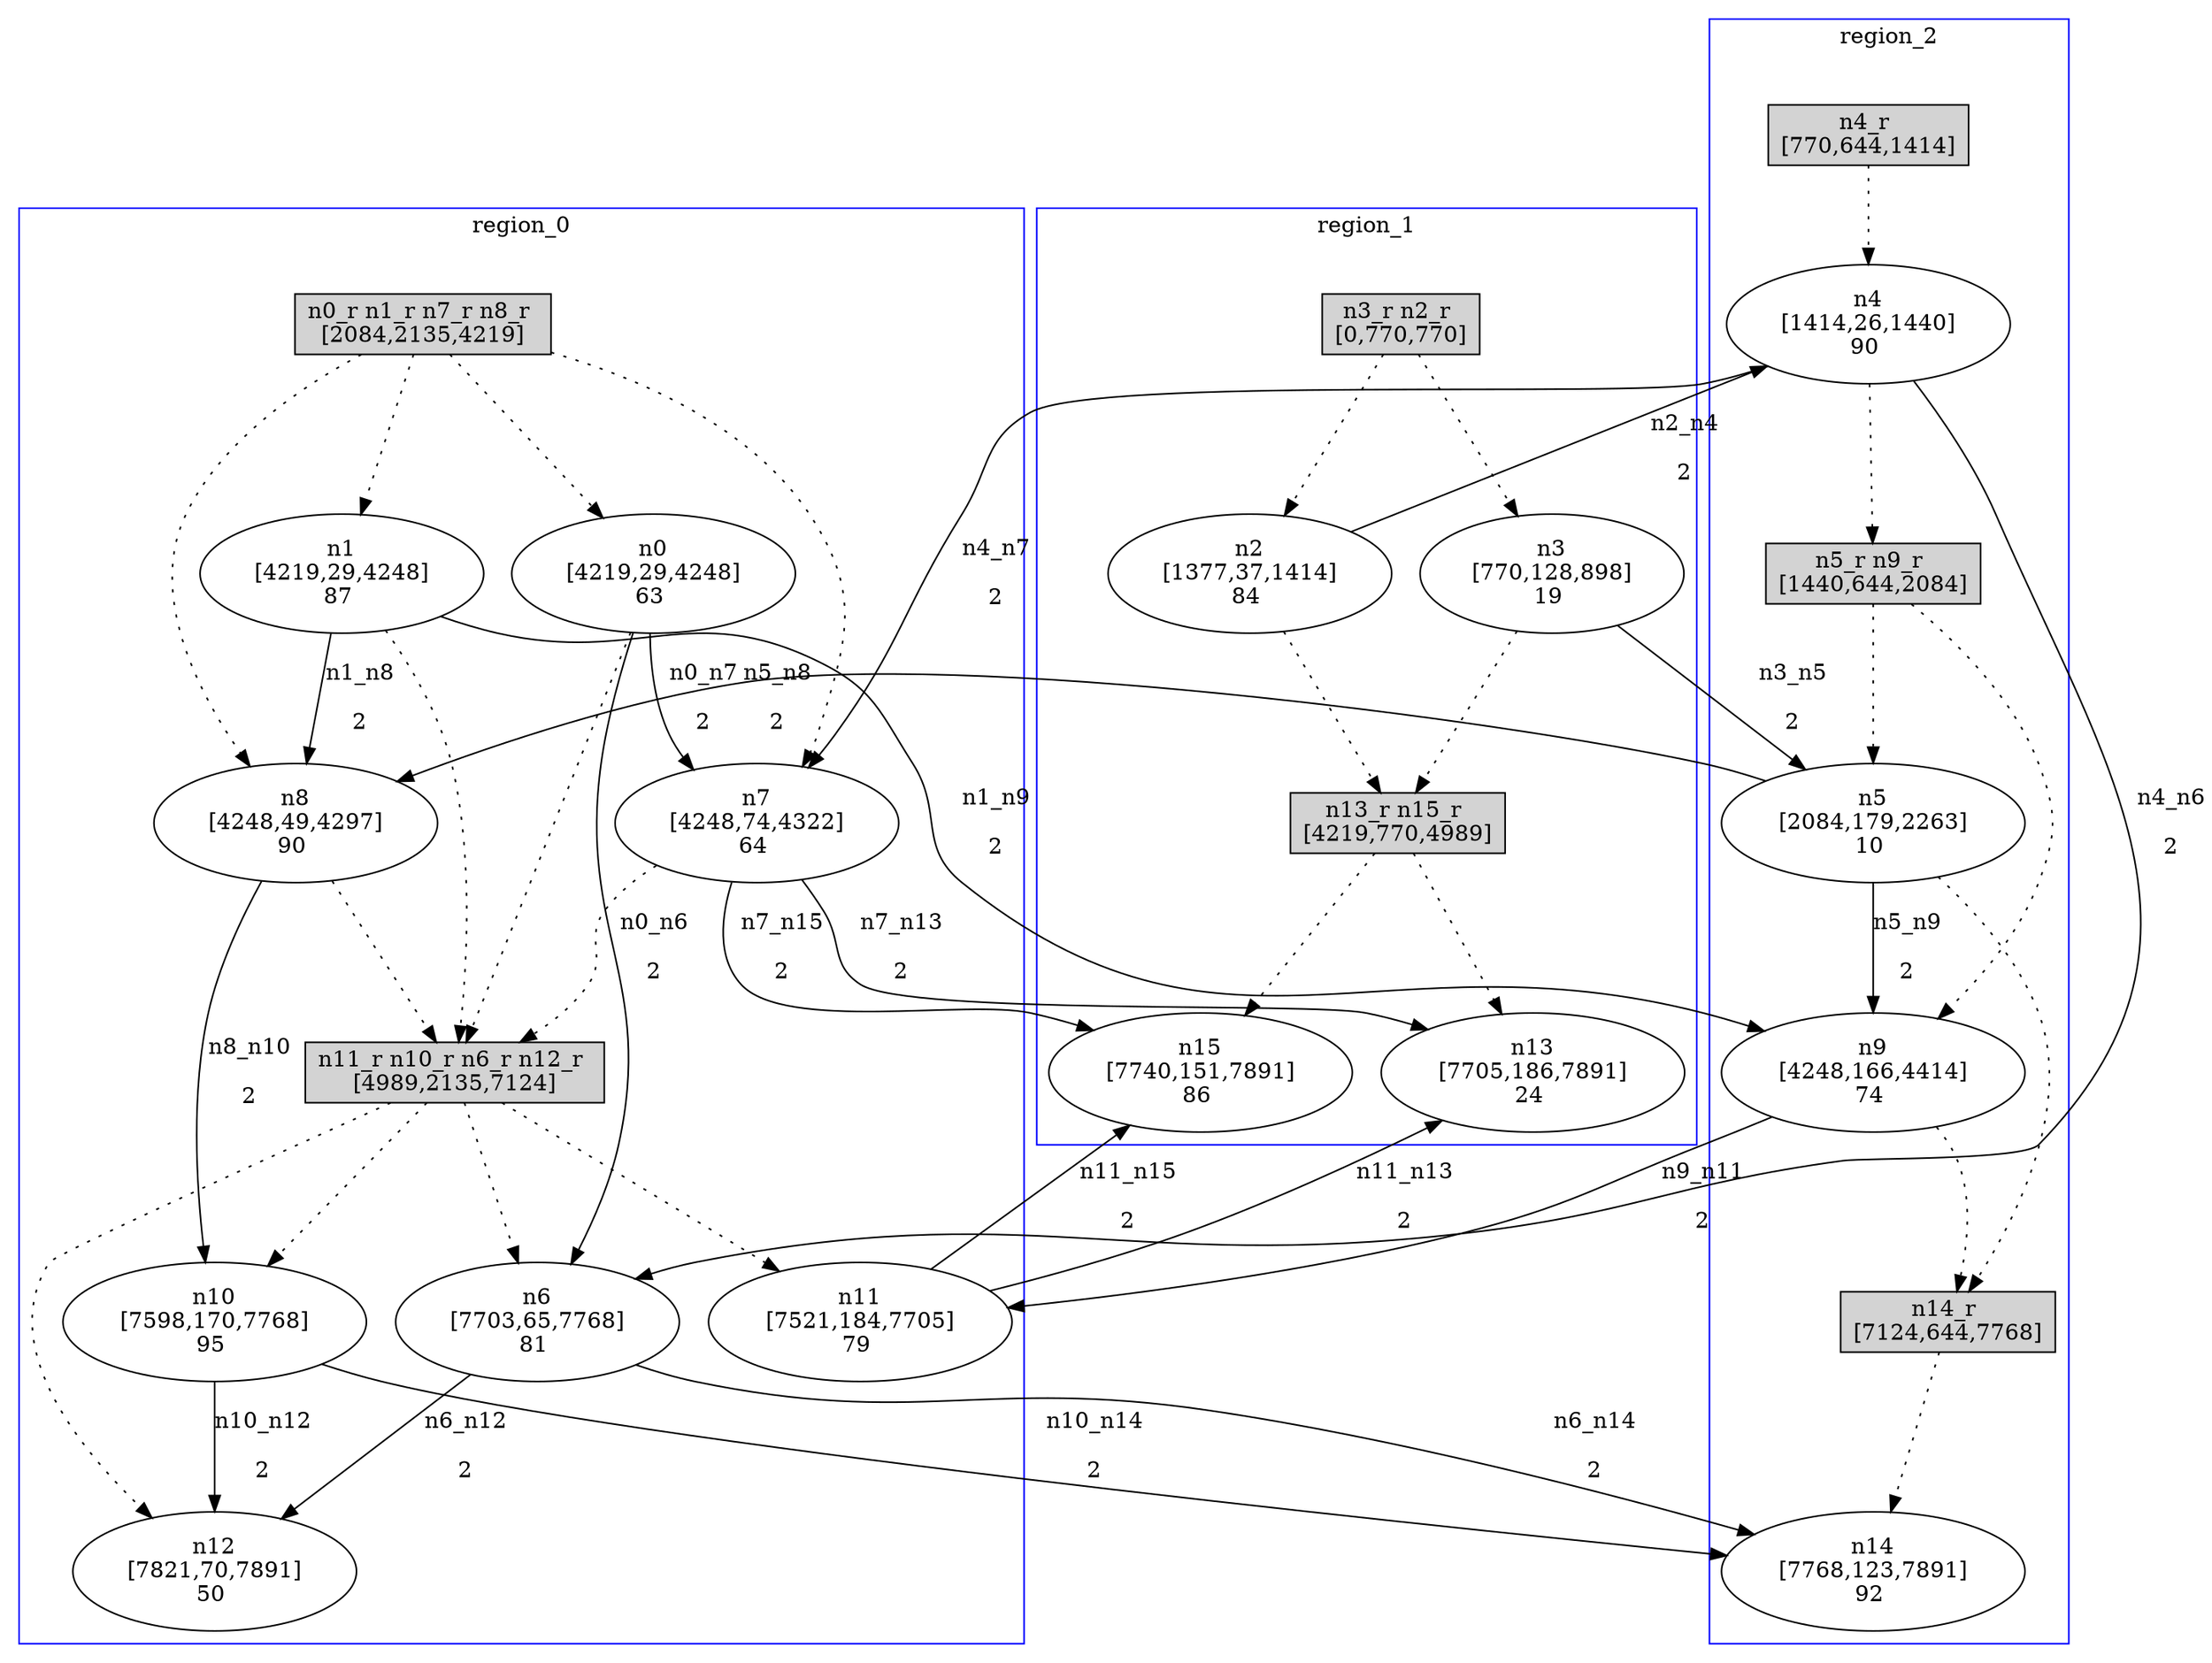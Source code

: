 //3-LSsolveMIPnSolStatus 9.
//4-SL 7891.
//5-LSsolveMIPsolveTime(double) 1800.03.
//6-reconfigurateNum(int) 7.
//7-reconfigurateTime(int) 7742.
digraph test_0 {
	size="28,40";
	subgraph cluster0 {
		stytle=filled;
		color=blue;
		label=region_0;
		reconfNode_0_1 [ shape = box, style = filled, label = "n0_r n1_r n7_r n8_r \n[2084,2135,4219]" ];
		n0 [ label="n0\n[4219,29,4248]\n63 " ];
		n1 [ label="n1\n[4219,29,4248]\n87 " ];
		n7 [ label="n7\n[4248,74,4322]\n64 " ];
		n8 [ label="n8\n[4248,49,4297]\n90 " ];
		reconfNode_0_1 -> n0 [ style = dotted ];
		reconfNode_0_1 -> n1 [ style = dotted ];
		reconfNode_0_1 -> n7 [ style = dotted ];
		reconfNode_0_1 -> n8 [ style = dotted ];
		n0 -> reconfNode_0_2 [ style = dotted ];
		n1 -> reconfNode_0_2 [ style = dotted ];
		n7 -> reconfNode_0_2 [ style = dotted ];
		n8 -> reconfNode_0_2 [ style = dotted ];
		reconfNode_0_2 [ shape = box, style = filled, label = "n11_r n10_r n6_r n12_r \n[4989,2135,7124]" ];
		n11 [ label="n11\n[7521,184,7705]\n79 " ];
		n10 [ label="n10\n[7598,170,7768]\n95 " ];
		n6 [ label="n6\n[7703,65,7768]\n81 " ];
		n12 [ label="n12\n[7821,70,7891]\n50 " ];
		reconfNode_0_2 -> n11 [ style = dotted ];
		reconfNode_0_2 -> n10 [ style = dotted ];
		reconfNode_0_2 -> n6 [ style = dotted ];
		reconfNode_0_2 -> n12 [ style = dotted ];
	}
	subgraph cluster1 {
		stytle=filled;
		color=blue;
		label=region_1;
		reconfNode_1_1 [ shape = box, style = filled, label = "n3_r n2_r \n[0,770,770]" ];
		n3 [ label="n3\n[770,128,898]\n19 " ];
		n2 [ label="n2\n[1377,37,1414]\n84 " ];
		reconfNode_1_1 -> n3 [ style = dotted ];
		reconfNode_1_1 -> n2 [ style = dotted ];
		n3 -> reconfNode_1_2 [ style = dotted ];
		n2 -> reconfNode_1_2 [ style = dotted ];
		reconfNode_1_2 [ shape = box, style = filled, label = "n13_r n15_r \n[4219,770,4989]" ];
		n13 [ label="n13\n[7705,186,7891]\n24 " ];
		n15 [ label="n15\n[7740,151,7891]\n86 " ];
		reconfNode_1_2 -> n13 [ style = dotted ];
		reconfNode_1_2 -> n15 [ style = dotted ];
	}
	subgraph cluster2 {
		stytle=filled;
		color=blue;
		label=region_2;
		reconfNode_2_1 [ shape = box, style = filled, label = "n4_r \n[770,644,1414]" ];
		n4 [ label="n4\n[1414,26,1440]\n90 " ];
		reconfNode_2_1 -> n4 [ style = dotted ];
		n4 -> reconfNode_2_2 [ style = dotted ];
		reconfNode_2_2 [ shape = box, style = filled, label = "n5_r n9_r \n[1440,644,2084]" ];
		n5 [ label="n5\n[2084,179,2263]\n10 " ];
		n9 [ label="n9\n[4248,166,4414]\n74 " ];
		reconfNode_2_2 -> n5 [ style = dotted ];
		reconfNode_2_2 -> n9 [ style = dotted ];
		n5 -> reconfNode_2_3 [ style = dotted ];
		n9 -> reconfNode_2_3 [ style = dotted ];
		reconfNode_2_3 [ shape = box, style = filled, label = "n14_r \n[7124,644,7768]" ];
		n14 [ label="n14\n[7768,123,7891]\n92 " ];
		reconfNode_2_3 -> n14 [ style = dotted ];
	}
	n0 -> n6 [ label="n0_n6\n2" ];
	n0 -> n7 [ label="n0_n7\n2" ];
	n6 -> n12 [ label="n6_n12\n2" ];
	n6 -> n14 [ label="n6_n14\n2" ];
	n7 -> n13 [ label="n7_n13\n2" ];
	n7 -> n15 [ label="n7_n15\n2" ];
	n1 -> n8 [ label="n1_n8\n2" ];
	n1 -> n9 [ label="n1_n9\n2" ];
	n8 -> n10 [ label="n8_n10\n2" ];
	n9 -> n11 [ label="n9_n11\n2" ];
	n2 -> n4 [ label="n2_n4\n2" ];
	n4 -> n6 [ label="n4_n6\n2" ];
	n4 -> n7 [ label="n4_n7\n2" ];
	n3 -> n5 [ label="n3_n5\n2" ];
	n5 -> n8 [ label="n5_n8\n2" ];
	n5 -> n9 [ label="n5_n9\n2" ];
	n10 -> n12 [ label="n10_n12\n2" ];
	n10 -> n14 [ label="n10_n14\n2" ];
	n11 -> n13 [ label="n11_n13\n2" ];
	n11 -> n15 [ label="n11_n15\n2" ];
}
